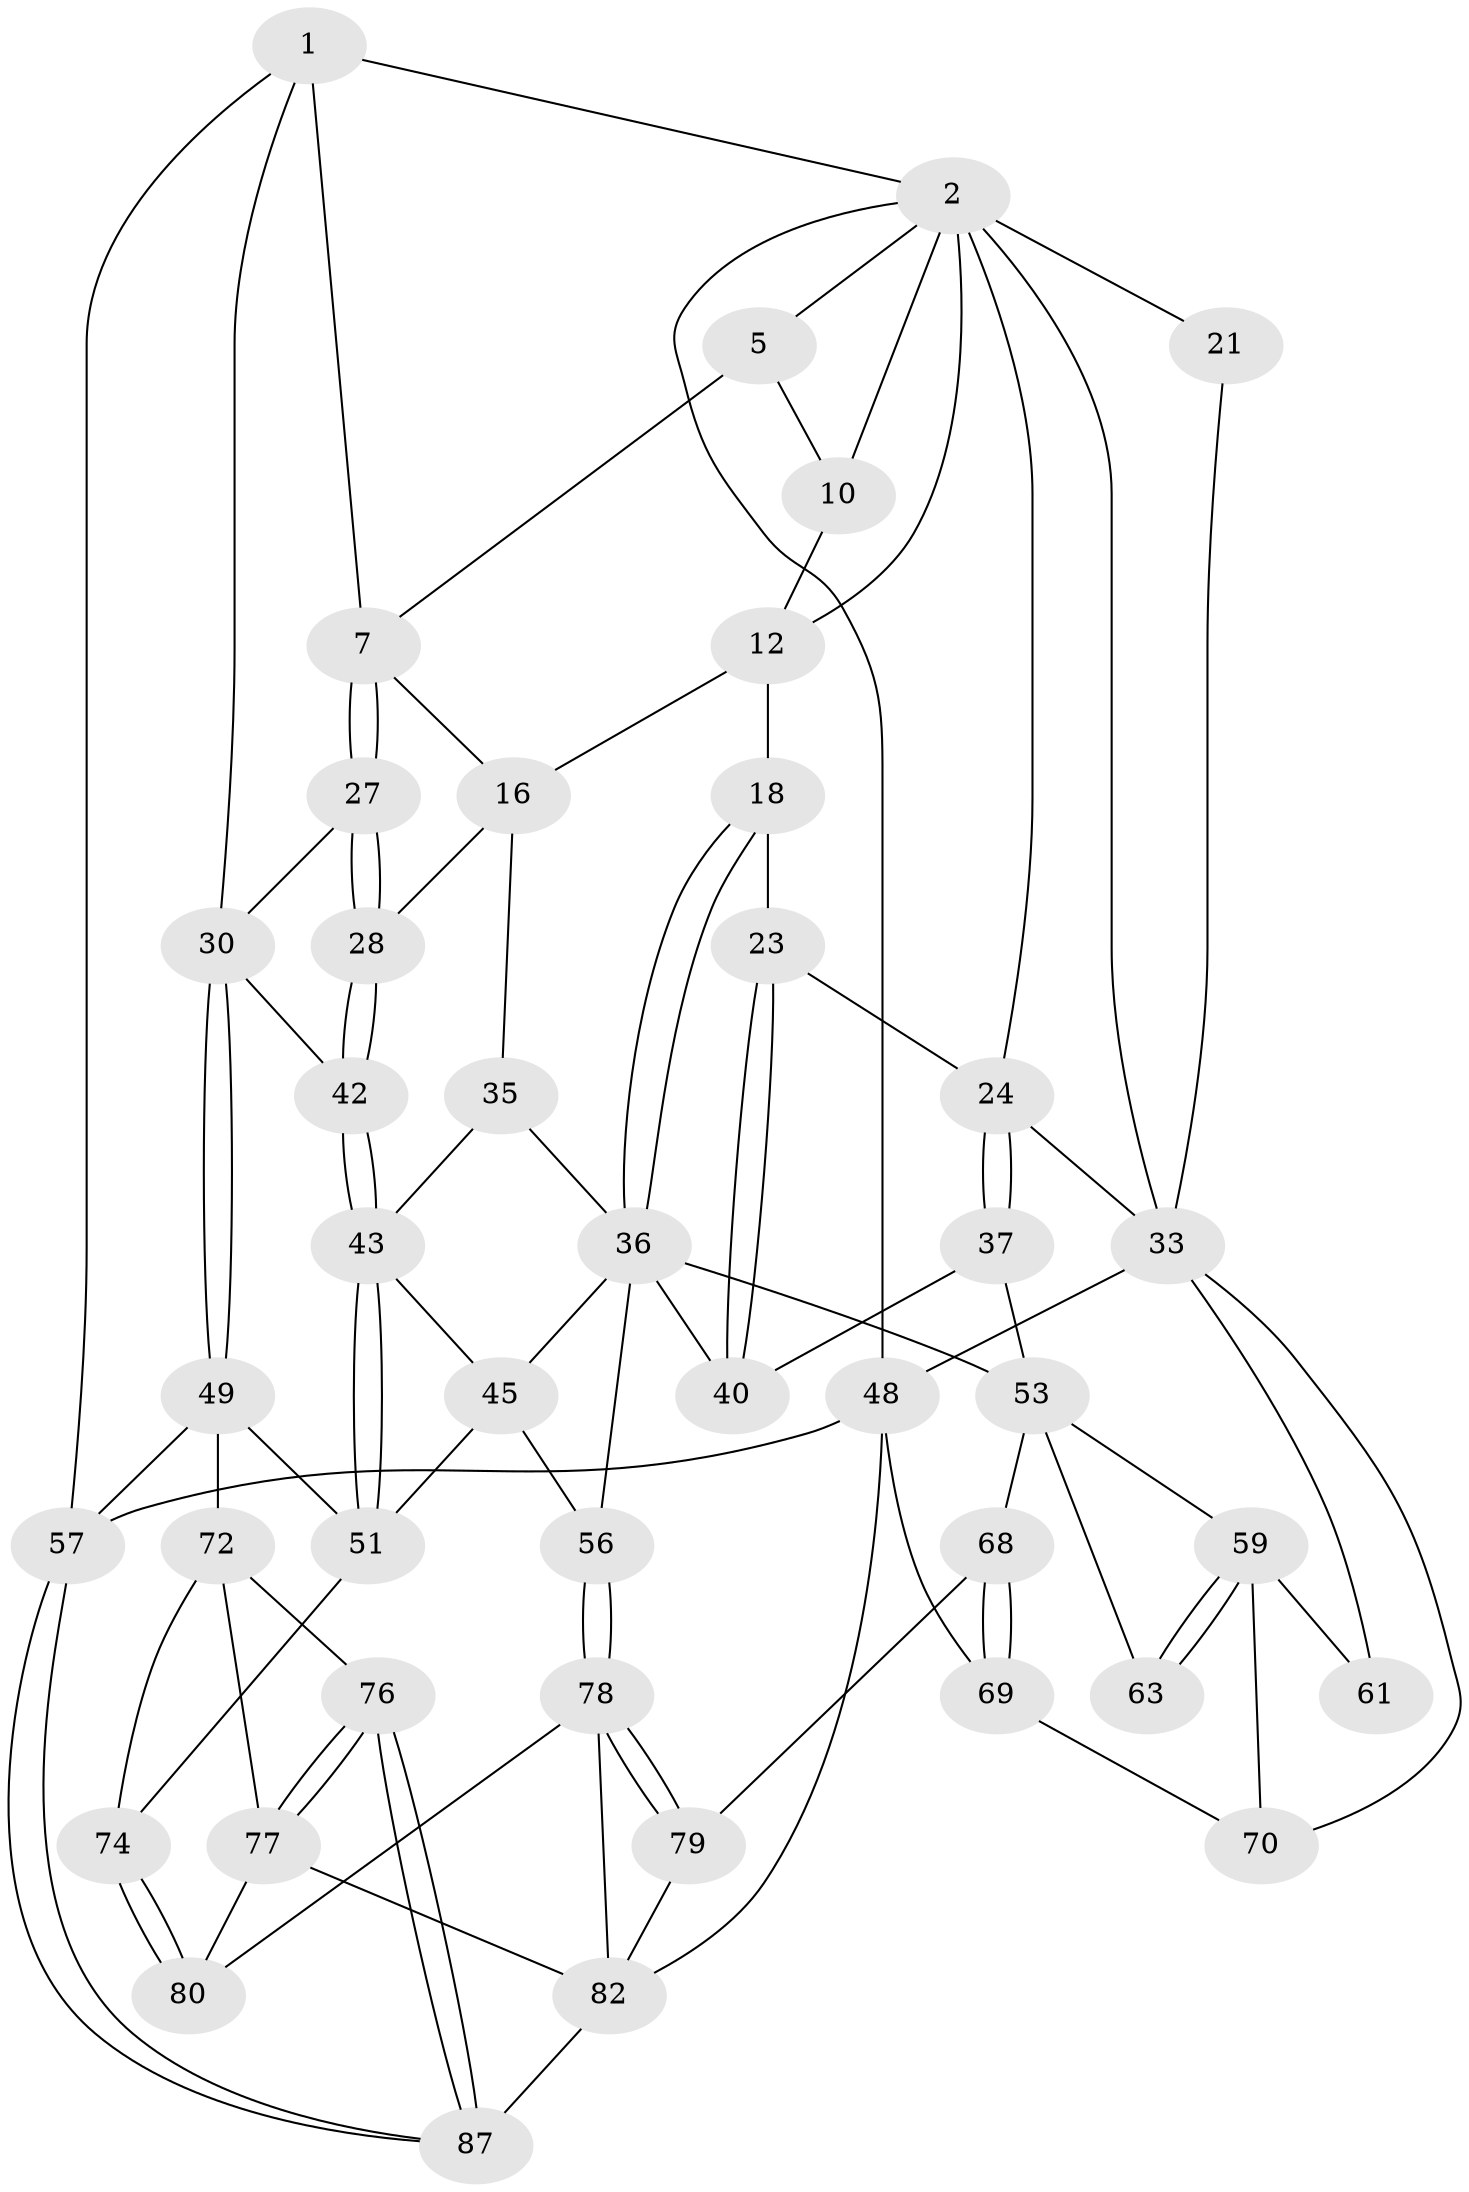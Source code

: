 // original degree distribution, {3: 0.022988505747126436, 5: 0.5057471264367817, 4: 0.25287356321839083, 6: 0.21839080459770116}
// Generated by graph-tools (version 1.1) at 2025/28/03/15/25 16:28:03]
// undirected, 43 vertices, 96 edges
graph export_dot {
graph [start="1"]
  node [color=gray90,style=filled];
  1 [pos="+0.960760958865997+0",super="+6+26"];
  2 [pos="+0+0",super="+22+3"];
  5 [pos="+0.7473561648114001+0",super="+9"];
  7 [pos="+0.8351937846034048+0.21022914731996087",super="+8"];
  10 [pos="+0.5746101431254502+0.10284540967895085",super="+11"];
  12 [pos="+0.3937125506569626+0.01744814827327666",super="+15+13"];
  16 [pos="+0.6022182952836634+0.29132052596135855",super="+29"];
  18 [pos="+0.42627841761116436+0.3064017076260287",super="+19"];
  21 [pos="+0.1029605483663097+0.27794768598054026"];
  23 [pos="+0.28413771389150677+0.34914346495096926"];
  24 [pos="+0.20440813545236533+0.323975967143301",super="+25"];
  27 [pos="+0.8577907813465866+0.3332314082106143"];
  28 [pos="+0.718349996539795+0.4104632368104849"];
  30 [pos="+1+0.42801000479305973",super="+31"];
  33 [pos="+0+0.5391472495786697",super="+46+34"];
  35 [pos="+0.6853761512264769+0.43363028244694846"];
  36 [pos="+0.4841384600675038+0.47298952394780586",super="+38"];
  37 [pos="+0.1118546612733804+0.5537849814642063",super="+41"];
  40 [pos="+0.26187990600378236+0.543938095210827"];
  42 [pos="+0.8561736204732838+0.5712837248566454"];
  43 [pos="+0.8528678440268597+0.6466768877253937",super="+44"];
  45 [pos="+0.5534850461960442+0.6807009914309291",super="+55"];
  48 [pos="+0+1",super="+85"];
  49 [pos="+1+0.6562538782437446",super="+50+58"];
  51 [pos="+0.883053515135593+0.6797341097341552",super="+64"];
  53 [pos="+0.27695693965538254+0.7937089344267739",super="+54+62"];
  56 [pos="+0.474944083169174+0.7775413747819271"];
  57 [pos="+1+1"];
  59 [pos="+0.12684096799980354+0.7145556309796761",super="+60"];
  61 [pos="+0.02293636271327811+0.7619813501447894"];
  63 [pos="+0.1843627219616975+0.8027092246818299"];
  68 [pos="+0.29640917954265233+0.840111686658862"];
  69 [pos="+0.1328449957192451+0.9945007945257778"];
  70 [pos="+0.08217771499847765+0.9174910956264577",super="+71"];
  72 [pos="+0.8873626776268472+0.7489849143809387",super="+73+75"];
  74 [pos="+0.6683653129948063+0.8200572515574837"];
  76 [pos="+0.8682291083333084+1"];
  77 [pos="+0.7879322440491991+0.9016779735292262",super="+84"];
  78 [pos="+0.43973358784384464+0.8242059476069147",super="+81"];
  79 [pos="+0.33983751327835593+0.8557781264537919"];
  80 [pos="+0.6200617979564816+0.9282919925147664"];
  82 [pos="+0.5646488743174296+1",super="+83+86"];
  87 [pos="+0.9588729364253543+1"];
  1 -- 2;
  1 -- 7;
  1 -- 30;
  1 -- 57;
  2 -- 48;
  2 -- 21 [weight=2];
  2 -- 33;
  2 -- 5;
  2 -- 10;
  2 -- 12;
  2 -- 24;
  5 -- 10;
  5 -- 7;
  7 -- 27;
  7 -- 27;
  7 -- 16;
  10 -- 12 [weight=2];
  12 -- 16;
  12 -- 18 [weight=2];
  16 -- 35;
  16 -- 28;
  18 -- 36;
  18 -- 36;
  18 -- 23;
  21 -- 33;
  23 -- 24;
  23 -- 40;
  23 -- 40;
  24 -- 37 [weight=2];
  24 -- 37;
  24 -- 33;
  27 -- 28;
  27 -- 28;
  27 -- 30;
  28 -- 42;
  28 -- 42;
  30 -- 49;
  30 -- 49;
  30 -- 42;
  33 -- 48;
  33 -- 61;
  33 -- 70;
  35 -- 36;
  35 -- 43;
  36 -- 53;
  36 -- 40;
  36 -- 56;
  36 -- 45;
  37 -- 40;
  37 -- 53;
  42 -- 43;
  42 -- 43;
  43 -- 51;
  43 -- 51;
  43 -- 45;
  45 -- 56;
  45 -- 51;
  48 -- 57;
  48 -- 82;
  48 -- 69;
  49 -- 72 [weight=2];
  49 -- 51;
  49 -- 57;
  51 -- 74;
  53 -- 59;
  53 -- 68;
  53 -- 63;
  56 -- 78;
  56 -- 78;
  57 -- 87;
  57 -- 87;
  59 -- 63 [weight=2];
  59 -- 63;
  59 -- 61 [weight=2];
  59 -- 70 [weight=2];
  68 -- 69;
  68 -- 69;
  68 -- 79;
  69 -- 70;
  72 -- 74;
  72 -- 77;
  72 -- 76;
  74 -- 80;
  74 -- 80;
  76 -- 77;
  76 -- 77;
  76 -- 87;
  76 -- 87;
  77 -- 80;
  77 -- 82;
  78 -- 79;
  78 -- 79;
  78 -- 80;
  78 -- 82;
  79 -- 82;
  82 -- 87;
}
